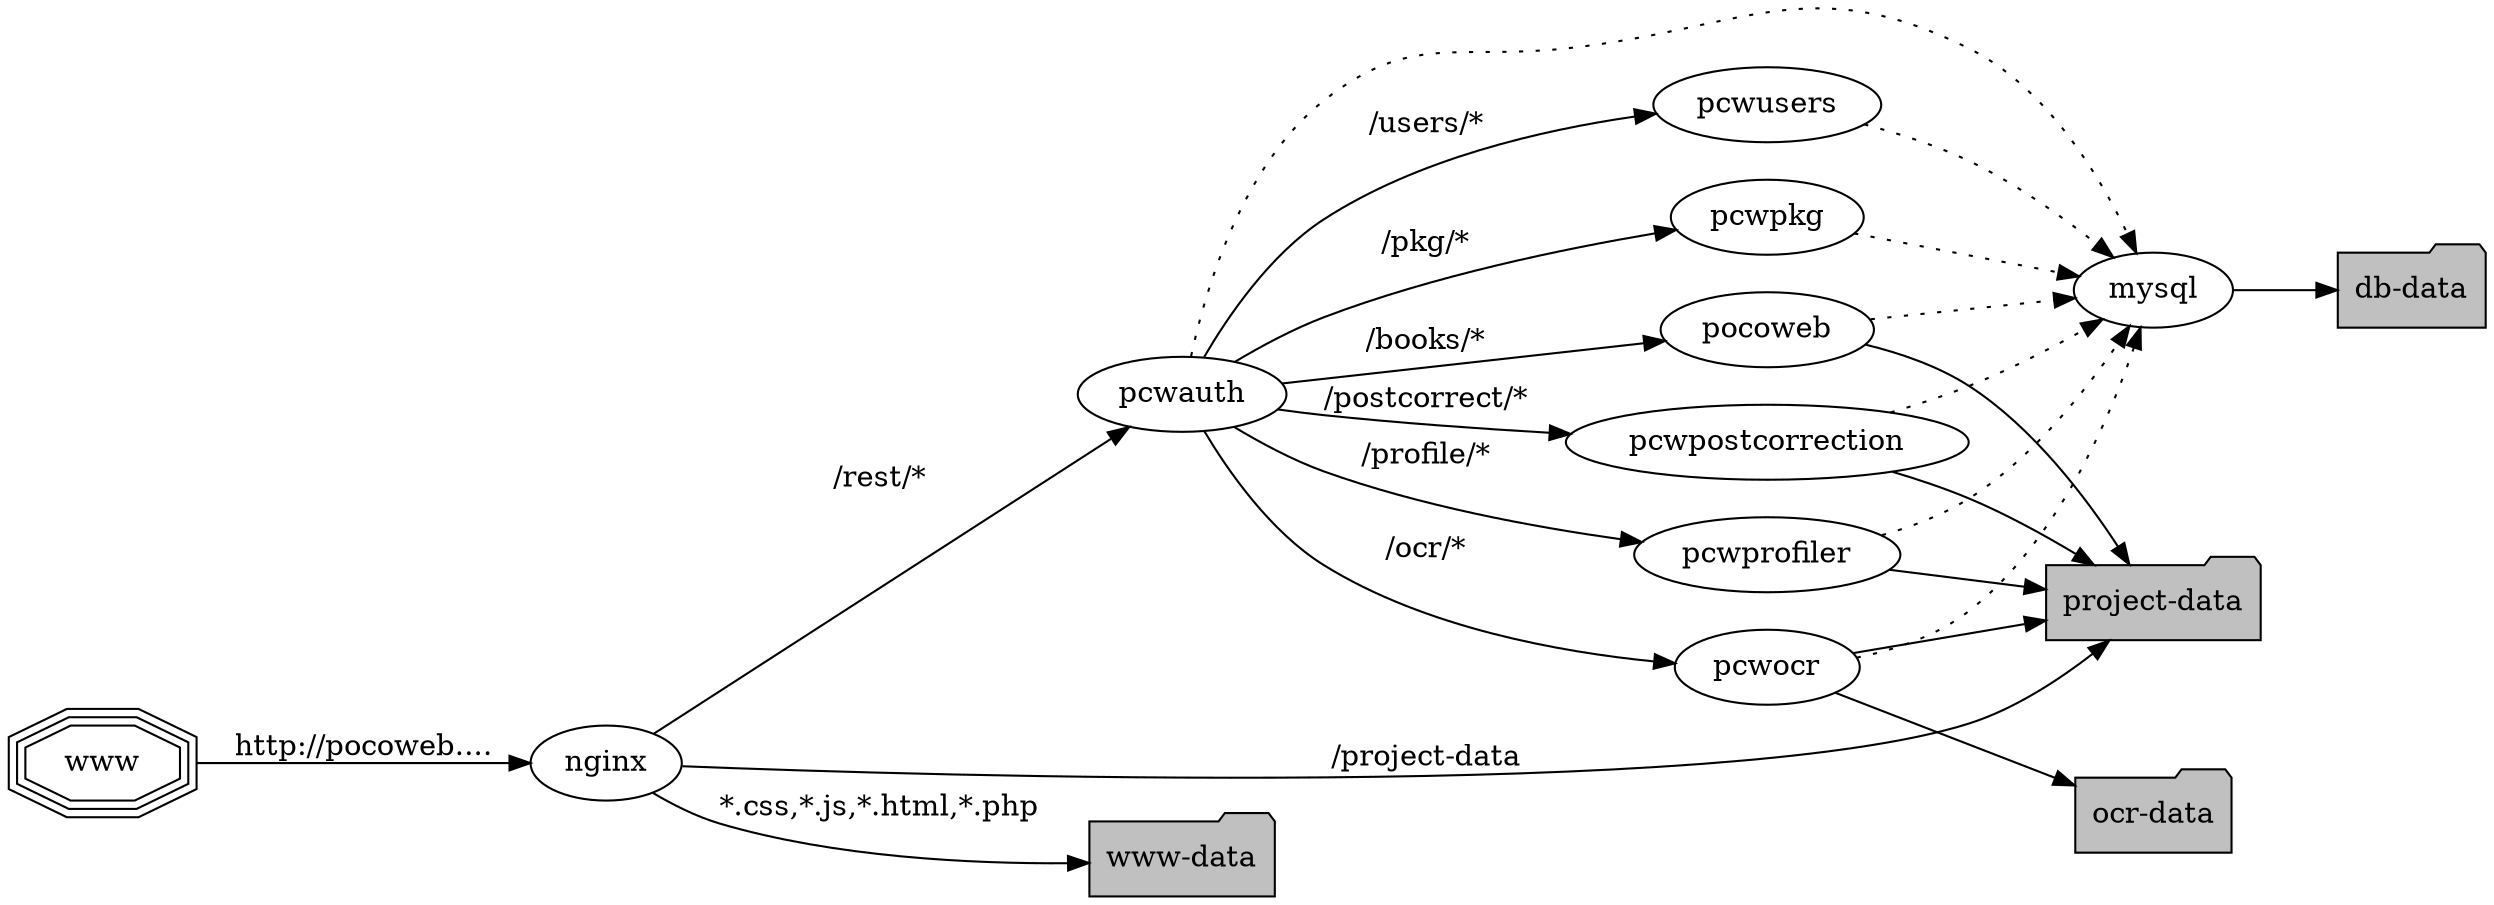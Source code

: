 digraph ov {
 rankdir=LR;
 www [shape=tripleoctagon]
 nginx
 pocoweb
 mysql
 pcwauth
 pcwusers
 pcwprofiler
 pcwpostcorrection
 pcwocr
 pcwpkg
 wwwd [label="www-data" shape=folder fillcolor=gray style=filled]
 projectd [label="project-data" shape=folder fillcolor=gray style=filled]
 ocrd [label="ocr-data" shape=folder fillcolor=gray style=filled]
 dbd [label="db-data" shape=folder fillcolor=gray style=filled]

 www -> nginx [label="http://pocoweb...."]
 nginx -> pcwauth [label="/rest/*"]
 nginx -> projectd [label="/project-data"]
 nginx -> wwwd [label="*.css,*.js,*.html,*.php"]
 pocoweb -> mysql [style=dotted]
 pocoweb -> projectd
 pcwauth -> pocoweb [label="/books/*"]
 pcwauth -> pcwusers [label="/users/*"]
 pcwauth -> pcwocr [label="/ocr/*"]
 pcwauth -> pcwprofiler [label="/profile/*"]
 pcwauth -> pcwpostcorrection [label="/postcorrect/*"]
 pcwauth -> pcwpkg [label="/pkg/*"]
 pcwauth -> mysql [style=dotted]
 pcwprofiler -> projectd
 pcwprofiler -> mysql [style=dotted]
 pcwpostcorrection -> projectd
 pcwpostcorrection -> mysql [style=dotted]
 pcwocr -> projectd
 pcwocr -> mysql [style=dotted]
 pcwocr -> ocrd
 pcwusers -> mysql [style=dotted]
 mysql -> dbd
 pcwpkg -> mysql [style=dotted]
}
